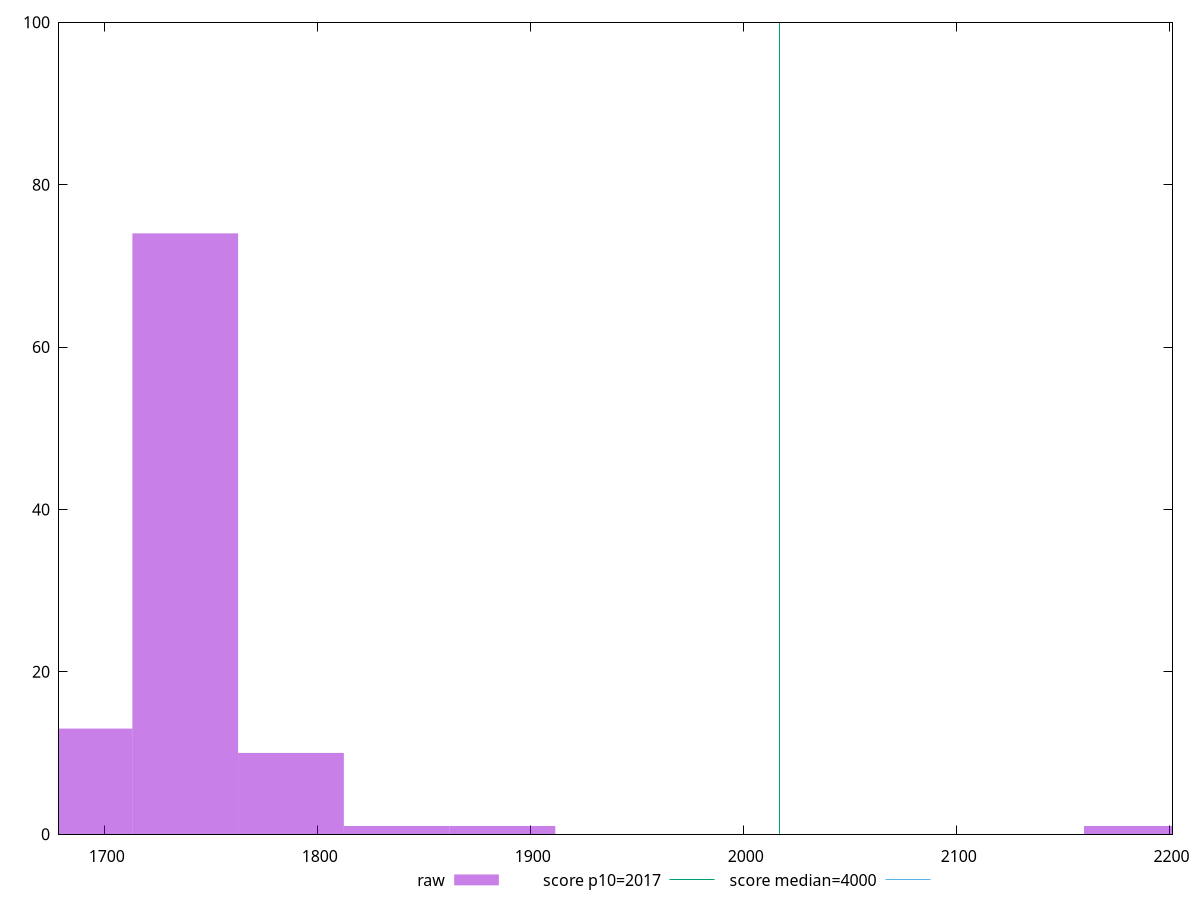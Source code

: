 reset

$raw <<EOF
2184.613059091151 1
1737.7603879134156 74
1787.4106847109417 10
1688.1100911158894 13
1886.711278305994 1
1837.0609815084679 1
EOF

set key outside below
set boxwidth 49.65029679752616
set xrange [1678.4760000000024:2201.3560000000007]
set yrange [0:100]
set trange [0:100]
set style fill transparent solid 0.5 noborder

set parametric
set terminal svg size 640, 490 enhanced background rgb 'white'
set output "reports/report_00032_2021-02-25T10-28-15.087Z/mainthread-work-breakdown/samples/music/raw/histogram.svg"

plot $raw title "raw" with boxes, \
     2017,t title "score p10=2017", \
     4000,t title "score median=4000"

reset
